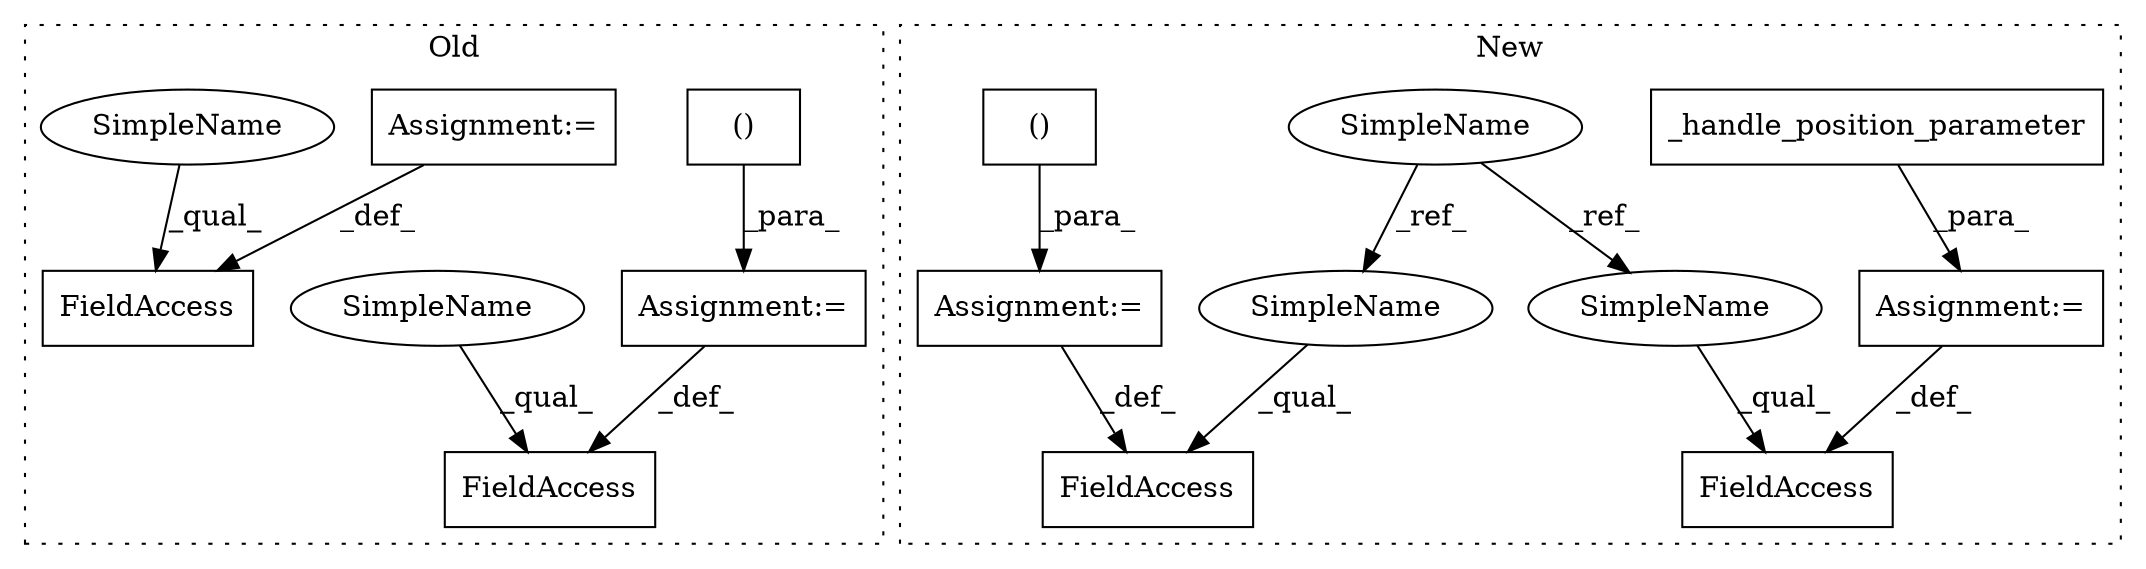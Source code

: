 digraph G {
subgraph cluster0 {
1 [label="()" a="106" s="14501" l="18" shape="box"];
5 [label="Assignment:=" a="7" s="14412" l="1" shape="box"];
6 [label="FieldAccess" a="22" s="14390" l="22" shape="box"];
8 [label="FieldAccess" a="22" s="14587" l="16" shape="box"];
11 [label="Assignment:=" a="7" s="14603" l="1" shape="box"];
15 [label="SimpleName" a="42" s="14390" l="4" shape="ellipse"];
16 [label="SimpleName" a="42" s="14587" l="4" shape="ellipse"];
label = "Old";
style="dotted";
}
subgraph cluster1 {
2 [label="_handle_position_parameter" a="32" s="60924,60959" l="27,1" shape="box"];
3 [label="FieldAccess" a="22" s="60910" l="13" shape="box"];
4 [label="Assignment:=" a="7" s="60923" l="1" shape="box"];
7 [label="SimpleName" a="42" s="60729" l="4" shape="ellipse"];
9 [label="FieldAccess" a="22" s="60864" l="9" shape="box"];
10 [label="()" a="106" s="60879" l="24" shape="box"];
12 [label="Assignment:=" a="7" s="60873" l="6" shape="box"];
13 [label="SimpleName" a="42" s="60910" l="4" shape="ellipse"];
14 [label="SimpleName" a="42" s="60864" l="4" shape="ellipse"];
label = "New";
style="dotted";
}
1 -> 5 [label="_para_"];
2 -> 4 [label="_para_"];
4 -> 3 [label="_def_"];
5 -> 6 [label="_def_"];
7 -> 13 [label="_ref_"];
7 -> 14 [label="_ref_"];
10 -> 12 [label="_para_"];
11 -> 8 [label="_def_"];
12 -> 9 [label="_def_"];
13 -> 3 [label="_qual_"];
14 -> 9 [label="_qual_"];
15 -> 6 [label="_qual_"];
16 -> 8 [label="_qual_"];
}